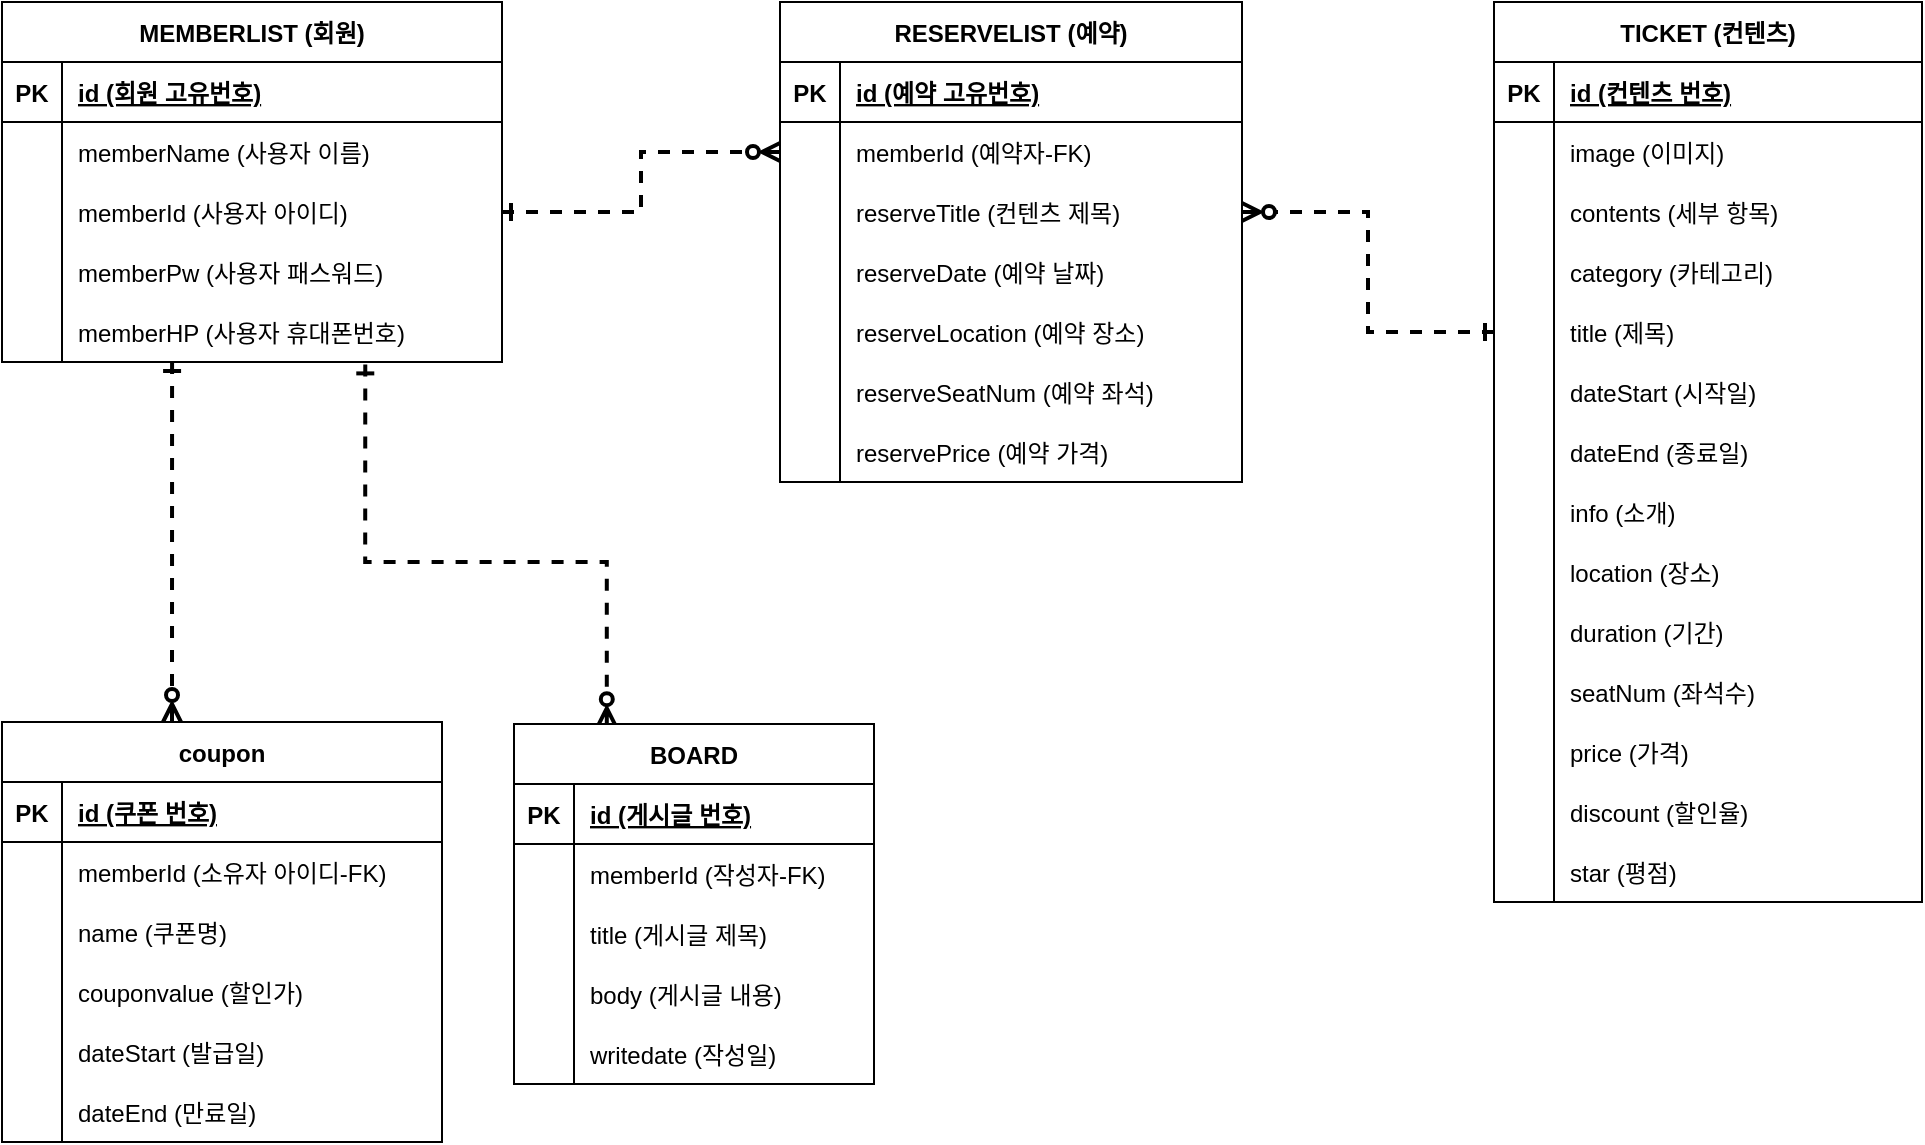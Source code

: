 <mxfile version="21.0.8" type="google"><diagram id="BWPB9E4_b-08dy7J88qT" name="페이지-1"><mxGraphModel grid="1" page="1" gridSize="10" guides="1" tooltips="1" connect="1" arrows="1" fold="1" pageScale="1" pageWidth="850" pageHeight="1100" math="0" shadow="0" extFonts="Permanent Marker^https://fonts.googleapis.com/css?family=Permanent+Marker"><root><mxCell id="0"/><mxCell id="1" parent="0"/><mxCell id="BDx8p8LhJ6QMGNJlqNIA-12" style="edgeStyle=orthogonalEdgeStyle;rounded=0;orthogonalLoop=1;jettySize=auto;html=1;endArrow=ERzeroToMany;endFill=0;startArrow=ERone;startFill=0;startSize=6;jumpSize=10;strokeWidth=2;labelBackgroundColor=none;fontColor=default;dashed=1;exitX=0.763;exitY=1.04;exitDx=0;exitDy=0;exitPerimeter=0;entryX=0.38;entryY=0.006;entryDx=0;entryDy=0;entryPerimeter=0;" edge="1" parent="1"><mxGeometry relative="1" as="geometry"><mxPoint x="-88.36" y="261.2" as="sourcePoint"/><mxPoint x="32.4" y="442.08" as="targetPoint"/><Array as="points"><mxPoint x="-88" y="360"/><mxPoint x="32" y="360"/></Array></mxGeometry></mxCell><mxCell id="C-vyLk0tnHw3VtMMgP7b-2" value="MEMBERLIST (회원)" style="shape=table;startSize=30;container=1;collapsible=1;childLayout=tableLayout;fixedRows=1;rowLines=0;fontStyle=1;align=center;resizeLast=1;labelBackgroundColor=none;" vertex="1" parent="1"><mxGeometry x="-270" y="80" width="250" height="180" as="geometry"/></mxCell><mxCell id="C-vyLk0tnHw3VtMMgP7b-3" value="" style="shape=partialRectangle;collapsible=0;dropTarget=0;pointerEvents=0;fillColor=none;points=[[0,0.5],[1,0.5]];portConstraint=eastwest;top=0;left=0;right=0;bottom=1;labelBackgroundColor=none;" vertex="1" parent="C-vyLk0tnHw3VtMMgP7b-2"><mxGeometry y="30" width="250" height="30" as="geometry"/></mxCell><mxCell id="C-vyLk0tnHw3VtMMgP7b-4" value="PK" style="shape=partialRectangle;overflow=hidden;connectable=0;fillColor=none;top=0;left=0;bottom=0;right=0;fontStyle=1;labelBackgroundColor=none;" vertex="1" parent="C-vyLk0tnHw3VtMMgP7b-3"><mxGeometry width="30" height="30" as="geometry"><mxRectangle width="30" height="30" as="alternateBounds"/></mxGeometry></mxCell><mxCell id="C-vyLk0tnHw3VtMMgP7b-5" value="id (회원 고유번호)" style="shape=partialRectangle;overflow=hidden;connectable=0;fillColor=none;top=0;left=0;bottom=0;right=0;align=left;spacingLeft=6;fontStyle=5;labelBackgroundColor=none;" vertex="1" parent="C-vyLk0tnHw3VtMMgP7b-3"><mxGeometry x="30" width="220" height="30" as="geometry"><mxRectangle width="220" height="30" as="alternateBounds"/></mxGeometry></mxCell><mxCell id="C-vyLk0tnHw3VtMMgP7b-9" value="" style="shape=partialRectangle;collapsible=0;dropTarget=0;pointerEvents=0;fillColor=none;points=[[0,0.5],[1,0.5]];portConstraint=eastwest;top=0;left=0;right=0;bottom=0;labelBackgroundColor=none;" vertex="1" parent="C-vyLk0tnHw3VtMMgP7b-2"><mxGeometry y="60" width="250" height="30" as="geometry"/></mxCell><mxCell id="C-vyLk0tnHw3VtMMgP7b-10" value="" style="shape=partialRectangle;overflow=hidden;connectable=0;fillColor=none;top=0;left=0;bottom=0;right=0;labelBackgroundColor=none;" vertex="1" parent="C-vyLk0tnHw3VtMMgP7b-9"><mxGeometry width="30" height="30" as="geometry"><mxRectangle width="30" height="30" as="alternateBounds"/></mxGeometry></mxCell><mxCell id="C-vyLk0tnHw3VtMMgP7b-11" value="memberName (사용자 이름)" style="shape=partialRectangle;overflow=hidden;connectable=0;fillColor=none;top=0;left=0;bottom=0;right=0;align=left;spacingLeft=6;labelBackgroundColor=none;" vertex="1" parent="C-vyLk0tnHw3VtMMgP7b-9"><mxGeometry x="30" width="220" height="30" as="geometry"><mxRectangle width="220" height="30" as="alternateBounds"/></mxGeometry></mxCell><mxCell id="BDx8p8LhJ6QMGNJlqNIA-34" value="" style="shape=partialRectangle;collapsible=0;dropTarget=0;pointerEvents=0;fillColor=none;points=[[0,0.5],[1,0.5]];portConstraint=eastwest;top=0;left=0;right=0;bottom=0;labelBackgroundColor=none;" vertex="1" parent="C-vyLk0tnHw3VtMMgP7b-2"><mxGeometry y="90" width="250" height="30" as="geometry"/></mxCell><mxCell id="BDx8p8LhJ6QMGNJlqNIA-35" value="" style="shape=partialRectangle;overflow=hidden;connectable=0;fillColor=none;top=0;left=0;bottom=0;right=0;labelBackgroundColor=none;" vertex="1" parent="BDx8p8LhJ6QMGNJlqNIA-34"><mxGeometry width="30" height="30" as="geometry"><mxRectangle width="30" height="30" as="alternateBounds"/></mxGeometry></mxCell><mxCell id="BDx8p8LhJ6QMGNJlqNIA-36" value="memberId (사용자 아이디)" style="shape=partialRectangle;overflow=hidden;connectable=0;fillColor=none;top=0;left=0;bottom=0;right=0;align=left;spacingLeft=6;labelBackgroundColor=none;" vertex="1" parent="BDx8p8LhJ6QMGNJlqNIA-34"><mxGeometry x="30" width="220" height="30" as="geometry"><mxRectangle width="220" height="30" as="alternateBounds"/></mxGeometry></mxCell><mxCell id="BDx8p8LhJ6QMGNJlqNIA-37" value="" style="shape=partialRectangle;collapsible=0;dropTarget=0;pointerEvents=0;fillColor=none;points=[[0,0.5],[1,0.5]];portConstraint=eastwest;top=0;left=0;right=0;bottom=0;labelBackgroundColor=none;" vertex="1" parent="C-vyLk0tnHw3VtMMgP7b-2"><mxGeometry y="120" width="250" height="30" as="geometry"/></mxCell><mxCell id="BDx8p8LhJ6QMGNJlqNIA-38" value="" style="shape=partialRectangle;overflow=hidden;connectable=0;fillColor=none;top=0;left=0;bottom=0;right=0;labelBackgroundColor=none;" vertex="1" parent="BDx8p8LhJ6QMGNJlqNIA-37"><mxGeometry width="30" height="30" as="geometry"><mxRectangle width="30" height="30" as="alternateBounds"/></mxGeometry></mxCell><mxCell id="BDx8p8LhJ6QMGNJlqNIA-39" value="memberPw (사용자 패스워드)" style="shape=partialRectangle;overflow=hidden;connectable=0;fillColor=none;top=0;left=0;bottom=0;right=0;align=left;spacingLeft=6;labelBackgroundColor=none;" vertex="1" parent="BDx8p8LhJ6QMGNJlqNIA-37"><mxGeometry x="30" width="220" height="30" as="geometry"><mxRectangle width="220" height="30" as="alternateBounds"/></mxGeometry></mxCell><mxCell id="BDx8p8LhJ6QMGNJlqNIA-40" value="" style="shape=partialRectangle;collapsible=0;dropTarget=0;pointerEvents=0;fillColor=none;points=[[0,0.5],[1,0.5]];portConstraint=eastwest;top=0;left=0;right=0;bottom=0;labelBackgroundColor=none;" vertex="1" parent="C-vyLk0tnHw3VtMMgP7b-2"><mxGeometry y="150" width="250" height="30" as="geometry"/></mxCell><mxCell id="BDx8p8LhJ6QMGNJlqNIA-41" value="" style="shape=partialRectangle;overflow=hidden;connectable=0;fillColor=none;top=0;left=0;bottom=0;right=0;labelBackgroundColor=none;" vertex="1" parent="BDx8p8LhJ6QMGNJlqNIA-40"><mxGeometry width="30" height="30" as="geometry"><mxRectangle width="30" height="30" as="alternateBounds"/></mxGeometry></mxCell><mxCell id="BDx8p8LhJ6QMGNJlqNIA-42" value="memberHP (사용자 휴대폰번호)" style="shape=partialRectangle;overflow=hidden;connectable=0;fillColor=none;top=0;left=0;bottom=0;right=0;align=left;spacingLeft=6;labelBackgroundColor=none;" vertex="1" parent="BDx8p8LhJ6QMGNJlqNIA-40"><mxGeometry x="30" width="220" height="30" as="geometry"><mxRectangle width="220" height="30" as="alternateBounds"/></mxGeometry></mxCell><mxCell id="C-vyLk0tnHw3VtMMgP7b-13" value="BOARD" style="shape=table;startSize=30;container=1;collapsible=1;childLayout=tableLayout;fixedRows=1;rowLines=0;fontStyle=1;align=center;resizeLast=1;labelBackgroundColor=none;" vertex="1" parent="1"><mxGeometry x="-14" y="441" width="180" height="180" as="geometry"><mxRectangle x="-14" y="521" width="80" height="30" as="alternateBounds"/></mxGeometry></mxCell><mxCell id="C-vyLk0tnHw3VtMMgP7b-14" value="" style="shape=partialRectangle;collapsible=0;dropTarget=0;pointerEvents=0;fillColor=none;points=[[0,0.5],[1,0.5]];portConstraint=eastwest;top=0;left=0;right=0;bottom=1;labelBackgroundColor=none;" vertex="1" parent="C-vyLk0tnHw3VtMMgP7b-13"><mxGeometry y="30" width="180" height="30" as="geometry"/></mxCell><mxCell id="C-vyLk0tnHw3VtMMgP7b-15" value="PK" style="shape=partialRectangle;overflow=hidden;connectable=0;fillColor=none;top=0;left=0;bottom=0;right=0;fontStyle=1;labelBackgroundColor=none;" vertex="1" parent="C-vyLk0tnHw3VtMMgP7b-14"><mxGeometry width="30.0" height="30" as="geometry"><mxRectangle width="30.0" height="30" as="alternateBounds"/></mxGeometry></mxCell><mxCell id="C-vyLk0tnHw3VtMMgP7b-16" value="id (게시글 번호)" style="shape=partialRectangle;overflow=hidden;connectable=0;fillColor=none;top=0;left=0;bottom=0;right=0;align=left;spacingLeft=6;fontStyle=5;labelBackgroundColor=none;" vertex="1" parent="C-vyLk0tnHw3VtMMgP7b-14"><mxGeometry x="30.0" width="150.0" height="30" as="geometry"><mxRectangle width="150.0" height="30" as="alternateBounds"/></mxGeometry></mxCell><mxCell id="C-vyLk0tnHw3VtMMgP7b-17" value="" style="shape=partialRectangle;collapsible=0;dropTarget=0;pointerEvents=0;fillColor=none;points=[[0,0.5],[1,0.5]];portConstraint=eastwest;top=0;left=0;right=0;bottom=0;labelBackgroundColor=none;" vertex="1" parent="C-vyLk0tnHw3VtMMgP7b-13"><mxGeometry y="60" width="180" height="30" as="geometry"/></mxCell><mxCell id="C-vyLk0tnHw3VtMMgP7b-18" value="" style="shape=partialRectangle;overflow=hidden;connectable=0;fillColor=none;top=0;left=0;bottom=0;right=0;labelBackgroundColor=none;" vertex="1" parent="C-vyLk0tnHw3VtMMgP7b-17"><mxGeometry width="30.0" height="30" as="geometry"><mxRectangle width="30.0" height="30" as="alternateBounds"/></mxGeometry></mxCell><mxCell id="C-vyLk0tnHw3VtMMgP7b-19" value="memberId (작성자-FK)" style="shape=partialRectangle;overflow=hidden;connectable=0;fillColor=none;top=0;left=0;bottom=0;right=0;align=left;spacingLeft=6;labelBackgroundColor=none;" vertex="1" parent="C-vyLk0tnHw3VtMMgP7b-17"><mxGeometry x="30.0" width="150.0" height="30" as="geometry"><mxRectangle width="150.0" height="30" as="alternateBounds"/></mxGeometry></mxCell><mxCell id="C-vyLk0tnHw3VtMMgP7b-20" value="" style="shape=partialRectangle;collapsible=0;dropTarget=0;pointerEvents=0;fillColor=none;points=[[0,0.5],[1,0.5]];portConstraint=eastwest;top=0;left=0;right=0;bottom=0;labelBackgroundColor=none;" vertex="1" parent="C-vyLk0tnHw3VtMMgP7b-13"><mxGeometry y="90" width="180" height="30" as="geometry"/></mxCell><mxCell id="C-vyLk0tnHw3VtMMgP7b-21" value="" style="shape=partialRectangle;overflow=hidden;connectable=0;fillColor=none;top=0;left=0;bottom=0;right=0;labelBackgroundColor=none;" vertex="1" parent="C-vyLk0tnHw3VtMMgP7b-20"><mxGeometry width="30.0" height="30" as="geometry"><mxRectangle width="30.0" height="30" as="alternateBounds"/></mxGeometry></mxCell><mxCell id="C-vyLk0tnHw3VtMMgP7b-22" value="title (게시글 제목)" style="shape=partialRectangle;overflow=hidden;connectable=0;fillColor=none;top=0;left=0;bottom=0;right=0;align=left;spacingLeft=6;labelBackgroundColor=none;" vertex="1" parent="C-vyLk0tnHw3VtMMgP7b-20"><mxGeometry x="30.0" width="150.0" height="30" as="geometry"><mxRectangle width="150.0" height="30" as="alternateBounds"/></mxGeometry></mxCell><mxCell id="BDx8p8LhJ6QMGNJlqNIA-148" value="" style="shape=partialRectangle;collapsible=0;dropTarget=0;pointerEvents=0;fillColor=none;points=[[0,0.5],[1,0.5]];portConstraint=eastwest;top=0;left=0;right=0;bottom=0;labelBackgroundColor=none;" vertex="1" parent="C-vyLk0tnHw3VtMMgP7b-13"><mxGeometry y="120" width="180" height="30" as="geometry"/></mxCell><mxCell id="BDx8p8LhJ6QMGNJlqNIA-149" value="" style="shape=partialRectangle;overflow=hidden;connectable=0;fillColor=none;top=0;left=0;bottom=0;right=0;labelBackgroundColor=none;" vertex="1" parent="BDx8p8LhJ6QMGNJlqNIA-148"><mxGeometry width="30.0" height="30" as="geometry"><mxRectangle width="30.0" height="30" as="alternateBounds"/></mxGeometry></mxCell><mxCell id="BDx8p8LhJ6QMGNJlqNIA-150" value="body (게시글 내용)" style="shape=partialRectangle;overflow=hidden;connectable=0;fillColor=none;top=0;left=0;bottom=0;right=0;align=left;spacingLeft=6;labelBackgroundColor=none;" vertex="1" parent="BDx8p8LhJ6QMGNJlqNIA-148"><mxGeometry x="30.0" width="150.0" height="30" as="geometry"><mxRectangle width="150.0" height="30" as="alternateBounds"/></mxGeometry></mxCell><mxCell id="BDx8p8LhJ6QMGNJlqNIA-151" value="" style="shape=partialRectangle;collapsible=0;dropTarget=0;pointerEvents=0;fillColor=none;points=[[0,0.5],[1,0.5]];portConstraint=eastwest;top=0;left=0;right=0;bottom=0;labelBackgroundColor=none;" vertex="1" parent="C-vyLk0tnHw3VtMMgP7b-13"><mxGeometry y="150" width="180" height="30" as="geometry"/></mxCell><mxCell id="BDx8p8LhJ6QMGNJlqNIA-152" value="" style="shape=partialRectangle;overflow=hidden;connectable=0;fillColor=none;top=0;left=0;bottom=0;right=0;labelBackgroundColor=none;" vertex="1" parent="BDx8p8LhJ6QMGNJlqNIA-151"><mxGeometry width="30.0" height="30" as="geometry"><mxRectangle width="30.0" height="30" as="alternateBounds"/></mxGeometry></mxCell><mxCell id="BDx8p8LhJ6QMGNJlqNIA-153" value="writedate (작성일)" style="shape=partialRectangle;overflow=hidden;connectable=0;fillColor=none;top=0;left=0;bottom=0;right=0;align=left;spacingLeft=6;labelBackgroundColor=none;" vertex="1" parent="BDx8p8LhJ6QMGNJlqNIA-151"><mxGeometry x="30.0" width="150.0" height="30" as="geometry"><mxRectangle width="150.0" height="30" as="alternateBounds"/></mxGeometry></mxCell><mxCell id="C-vyLk0tnHw3VtMMgP7b-23" value="TICKET (컨텐츠)" style="shape=table;startSize=30;container=1;collapsible=1;childLayout=tableLayout;fixedRows=1;rowLines=0;fontStyle=1;align=center;resizeLast=1;labelBackgroundColor=none;" vertex="1" parent="1"><mxGeometry x="476" y="80" width="214" height="450" as="geometry"/></mxCell><mxCell id="C-vyLk0tnHw3VtMMgP7b-24" value="" style="shape=partialRectangle;collapsible=0;dropTarget=0;pointerEvents=0;fillColor=none;points=[[0,0.5],[1,0.5]];portConstraint=eastwest;top=0;left=0;right=0;bottom=1;labelBackgroundColor=none;" vertex="1" parent="C-vyLk0tnHw3VtMMgP7b-23"><mxGeometry y="30" width="214" height="30" as="geometry"/></mxCell><mxCell id="C-vyLk0tnHw3VtMMgP7b-25" value="PK" style="shape=partialRectangle;overflow=hidden;connectable=0;fillColor=none;top=0;left=0;bottom=0;right=0;fontStyle=1;labelBackgroundColor=none;" vertex="1" parent="C-vyLk0tnHw3VtMMgP7b-24"><mxGeometry width="30.0" height="30" as="geometry"><mxRectangle width="30.0" height="30" as="alternateBounds"/></mxGeometry></mxCell><mxCell id="C-vyLk0tnHw3VtMMgP7b-26" value="id (컨텐츠 번호)" style="shape=partialRectangle;overflow=hidden;connectable=0;fillColor=none;top=0;left=0;bottom=0;right=0;align=left;spacingLeft=6;fontStyle=5;labelBackgroundColor=none;" vertex="1" parent="C-vyLk0tnHw3VtMMgP7b-24"><mxGeometry x="30.0" width="184.0" height="30" as="geometry"><mxRectangle width="184.0" height="30" as="alternateBounds"/></mxGeometry></mxCell><mxCell id="C-vyLk0tnHw3VtMMgP7b-27" value="" style="shape=partialRectangle;collapsible=0;dropTarget=0;pointerEvents=0;fillColor=none;points=[[0,0.5],[1,0.5]];portConstraint=eastwest;top=0;left=0;right=0;bottom=0;labelBackgroundColor=none;" vertex="1" parent="C-vyLk0tnHw3VtMMgP7b-23"><mxGeometry y="60" width="214" height="30" as="geometry"/></mxCell><mxCell id="C-vyLk0tnHw3VtMMgP7b-28" value="" style="shape=partialRectangle;overflow=hidden;connectable=0;fillColor=none;top=0;left=0;bottom=0;right=0;labelBackgroundColor=none;" vertex="1" parent="C-vyLk0tnHw3VtMMgP7b-27"><mxGeometry width="30.0" height="30" as="geometry"><mxRectangle width="30.0" height="30" as="alternateBounds"/></mxGeometry></mxCell><mxCell id="C-vyLk0tnHw3VtMMgP7b-29" value="image (이미지)" style="shape=partialRectangle;overflow=hidden;connectable=0;fillColor=none;top=0;left=0;bottom=0;right=0;align=left;spacingLeft=6;labelBackgroundColor=none;" vertex="1" parent="C-vyLk0tnHw3VtMMgP7b-27"><mxGeometry x="30.0" width="184.0" height="30" as="geometry"><mxRectangle width="184.0" height="30" as="alternateBounds"/></mxGeometry></mxCell><mxCell id="BDx8p8LhJ6QMGNJlqNIA-43" value="" style="shape=partialRectangle;collapsible=0;dropTarget=0;pointerEvents=0;fillColor=none;points=[[0,0.5],[1,0.5]];portConstraint=eastwest;top=0;left=0;right=0;bottom=0;labelBackgroundColor=none;" vertex="1" parent="C-vyLk0tnHw3VtMMgP7b-23"><mxGeometry y="90" width="214" height="30" as="geometry"/></mxCell><mxCell id="BDx8p8LhJ6QMGNJlqNIA-44" value="" style="shape=partialRectangle;overflow=hidden;connectable=0;fillColor=none;top=0;left=0;bottom=0;right=0;labelBackgroundColor=none;" vertex="1" parent="BDx8p8LhJ6QMGNJlqNIA-43"><mxGeometry width="30.0" height="30" as="geometry"><mxRectangle width="30.0" height="30" as="alternateBounds"/></mxGeometry></mxCell><mxCell id="BDx8p8LhJ6QMGNJlqNIA-45" value="contents (세부 항목)" style="shape=partialRectangle;overflow=hidden;connectable=0;fillColor=none;top=0;left=0;bottom=0;right=0;align=left;spacingLeft=6;labelBackgroundColor=none;" vertex="1" parent="BDx8p8LhJ6QMGNJlqNIA-43"><mxGeometry x="30.0" width="184.0" height="30" as="geometry"><mxRectangle width="184.0" height="30" as="alternateBounds"/></mxGeometry></mxCell><mxCell id="BDx8p8LhJ6QMGNJlqNIA-56" value="" style="shape=partialRectangle;collapsible=0;dropTarget=0;pointerEvents=0;fillColor=none;points=[[0,0.5],[1,0.5]];portConstraint=eastwest;top=0;left=0;right=0;bottom=0;labelBackgroundColor=none;" vertex="1" parent="C-vyLk0tnHw3VtMMgP7b-23"><mxGeometry y="120" width="214" height="30" as="geometry"/></mxCell><mxCell id="BDx8p8LhJ6QMGNJlqNIA-57" value="" style="shape=partialRectangle;overflow=hidden;connectable=0;fillColor=none;top=0;left=0;bottom=0;right=0;labelBackgroundColor=none;" vertex="1" parent="BDx8p8LhJ6QMGNJlqNIA-56"><mxGeometry width="30.0" height="30" as="geometry"><mxRectangle width="30.0" height="30" as="alternateBounds"/></mxGeometry></mxCell><mxCell id="BDx8p8LhJ6QMGNJlqNIA-58" value="category (카테고리)" style="shape=partialRectangle;overflow=hidden;connectable=0;fillColor=none;top=0;left=0;bottom=0;right=0;align=left;spacingLeft=6;labelBackgroundColor=none;" vertex="1" parent="BDx8p8LhJ6QMGNJlqNIA-56"><mxGeometry x="30.0" width="184.0" height="30" as="geometry"><mxRectangle width="184.0" height="30" as="alternateBounds"/></mxGeometry></mxCell><mxCell id="BDx8p8LhJ6QMGNJlqNIA-59" value="" style="shape=partialRectangle;collapsible=0;dropTarget=0;pointerEvents=0;fillColor=none;points=[[0,0.5],[1,0.5]];portConstraint=eastwest;top=0;left=0;right=0;bottom=0;labelBackgroundColor=none;" vertex="1" parent="C-vyLk0tnHw3VtMMgP7b-23"><mxGeometry y="150" width="214" height="30" as="geometry"/></mxCell><mxCell id="BDx8p8LhJ6QMGNJlqNIA-60" value="" style="shape=partialRectangle;overflow=hidden;connectable=0;fillColor=none;top=0;left=0;bottom=0;right=0;labelBackgroundColor=none;" vertex="1" parent="BDx8p8LhJ6QMGNJlqNIA-59"><mxGeometry width="30.0" height="30" as="geometry"><mxRectangle width="30.0" height="30" as="alternateBounds"/></mxGeometry></mxCell><mxCell id="BDx8p8LhJ6QMGNJlqNIA-61" value="title (제목)" style="shape=partialRectangle;overflow=hidden;connectable=0;fillColor=none;top=0;left=0;bottom=0;right=0;align=left;spacingLeft=6;labelBackgroundColor=none;" vertex="1" parent="BDx8p8LhJ6QMGNJlqNIA-59"><mxGeometry x="30.0" width="184.0" height="30" as="geometry"><mxRectangle width="184.0" height="30" as="alternateBounds"/></mxGeometry></mxCell><mxCell id="BDx8p8LhJ6QMGNJlqNIA-62" value="" style="shape=partialRectangle;collapsible=0;dropTarget=0;pointerEvents=0;fillColor=none;points=[[0,0.5],[1,0.5]];portConstraint=eastwest;top=0;left=0;right=0;bottom=0;labelBackgroundColor=none;" vertex="1" parent="C-vyLk0tnHw3VtMMgP7b-23"><mxGeometry y="180" width="214" height="30" as="geometry"/></mxCell><mxCell id="BDx8p8LhJ6QMGNJlqNIA-63" value="" style="shape=partialRectangle;overflow=hidden;connectable=0;fillColor=none;top=0;left=0;bottom=0;right=0;labelBackgroundColor=none;" vertex="1" parent="BDx8p8LhJ6QMGNJlqNIA-62"><mxGeometry width="30.0" height="30" as="geometry"><mxRectangle width="30.0" height="30" as="alternateBounds"/></mxGeometry></mxCell><mxCell id="BDx8p8LhJ6QMGNJlqNIA-64" value="dateStart (시작일)" style="shape=partialRectangle;overflow=hidden;connectable=0;fillColor=none;top=0;left=0;bottom=0;right=0;align=left;spacingLeft=6;labelBackgroundColor=none;" vertex="1" parent="BDx8p8LhJ6QMGNJlqNIA-62"><mxGeometry x="30.0" width="184.0" height="30" as="geometry"><mxRectangle width="184.0" height="30" as="alternateBounds"/></mxGeometry></mxCell><mxCell id="BDx8p8LhJ6QMGNJlqNIA-65" value="" style="shape=partialRectangle;collapsible=0;dropTarget=0;pointerEvents=0;fillColor=none;points=[[0,0.5],[1,0.5]];portConstraint=eastwest;top=0;left=0;right=0;bottom=0;labelBackgroundColor=none;" vertex="1" parent="C-vyLk0tnHw3VtMMgP7b-23"><mxGeometry y="210" width="214" height="30" as="geometry"/></mxCell><mxCell id="BDx8p8LhJ6QMGNJlqNIA-66" value="" style="shape=partialRectangle;overflow=hidden;connectable=0;fillColor=none;top=0;left=0;bottom=0;right=0;labelBackgroundColor=none;" vertex="1" parent="BDx8p8LhJ6QMGNJlqNIA-65"><mxGeometry width="30.0" height="30" as="geometry"><mxRectangle width="30.0" height="30" as="alternateBounds"/></mxGeometry></mxCell><mxCell id="BDx8p8LhJ6QMGNJlqNIA-67" value="dateEnd (종료일)" style="shape=partialRectangle;overflow=hidden;connectable=0;fillColor=none;top=0;left=0;bottom=0;right=0;align=left;spacingLeft=6;labelBackgroundColor=none;" vertex="1" parent="BDx8p8LhJ6QMGNJlqNIA-65"><mxGeometry x="30.0" width="184.0" height="30" as="geometry"><mxRectangle width="184.0" height="30" as="alternateBounds"/></mxGeometry></mxCell><mxCell id="BDx8p8LhJ6QMGNJlqNIA-90" value="" style="shape=partialRectangle;collapsible=0;dropTarget=0;pointerEvents=0;fillColor=none;points=[[0,0.5],[1,0.5]];portConstraint=eastwest;top=0;left=0;right=0;bottom=0;labelBackgroundColor=none;" vertex="1" parent="C-vyLk0tnHw3VtMMgP7b-23"><mxGeometry y="240" width="214" height="30" as="geometry"/></mxCell><mxCell id="BDx8p8LhJ6QMGNJlqNIA-91" value="" style="shape=partialRectangle;overflow=hidden;connectable=0;fillColor=none;top=0;left=0;bottom=0;right=0;labelBackgroundColor=none;" vertex="1" parent="BDx8p8LhJ6QMGNJlqNIA-90"><mxGeometry width="30.0" height="30" as="geometry"><mxRectangle width="30.0" height="30" as="alternateBounds"/></mxGeometry></mxCell><mxCell id="BDx8p8LhJ6QMGNJlqNIA-92" value="info (소개)" style="shape=partialRectangle;overflow=hidden;connectable=0;fillColor=none;top=0;left=0;bottom=0;right=0;align=left;spacingLeft=6;labelBackgroundColor=none;" vertex="1" parent="BDx8p8LhJ6QMGNJlqNIA-90"><mxGeometry x="30.0" width="184.0" height="30" as="geometry"><mxRectangle width="184.0" height="30" as="alternateBounds"/></mxGeometry></mxCell><mxCell id="BDx8p8LhJ6QMGNJlqNIA-93" value="" style="shape=partialRectangle;collapsible=0;dropTarget=0;pointerEvents=0;fillColor=none;points=[[0,0.5],[1,0.5]];portConstraint=eastwest;top=0;left=0;right=0;bottom=0;labelBackgroundColor=none;" vertex="1" parent="C-vyLk0tnHw3VtMMgP7b-23"><mxGeometry y="270" width="214" height="30" as="geometry"/></mxCell><mxCell id="BDx8p8LhJ6QMGNJlqNIA-94" value="" style="shape=partialRectangle;overflow=hidden;connectable=0;fillColor=none;top=0;left=0;bottom=0;right=0;labelBackgroundColor=none;" vertex="1" parent="BDx8p8LhJ6QMGNJlqNIA-93"><mxGeometry width="30.0" height="30" as="geometry"><mxRectangle width="30.0" height="30" as="alternateBounds"/></mxGeometry></mxCell><mxCell id="BDx8p8LhJ6QMGNJlqNIA-95" value="location (장소)" style="shape=partialRectangle;overflow=hidden;connectable=0;fillColor=none;top=0;left=0;bottom=0;right=0;align=left;spacingLeft=6;labelBackgroundColor=none;" vertex="1" parent="BDx8p8LhJ6QMGNJlqNIA-93"><mxGeometry x="30.0" width="184.0" height="30" as="geometry"><mxRectangle width="184.0" height="30" as="alternateBounds"/></mxGeometry></mxCell><mxCell id="BDx8p8LhJ6QMGNJlqNIA-96" value="" style="shape=partialRectangle;collapsible=0;dropTarget=0;pointerEvents=0;fillColor=none;points=[[0,0.5],[1,0.5]];portConstraint=eastwest;top=0;left=0;right=0;bottom=0;labelBackgroundColor=none;" vertex="1" parent="C-vyLk0tnHw3VtMMgP7b-23"><mxGeometry y="300" width="214" height="30" as="geometry"/></mxCell><mxCell id="BDx8p8LhJ6QMGNJlqNIA-97" value="" style="shape=partialRectangle;overflow=hidden;connectable=0;fillColor=none;top=0;left=0;bottom=0;right=0;labelBackgroundColor=none;" vertex="1" parent="BDx8p8LhJ6QMGNJlqNIA-96"><mxGeometry width="30.0" height="30" as="geometry"><mxRectangle width="30.0" height="30" as="alternateBounds"/></mxGeometry></mxCell><mxCell id="BDx8p8LhJ6QMGNJlqNIA-98" value="duration (기간)" style="shape=partialRectangle;overflow=hidden;connectable=0;fillColor=none;top=0;left=0;bottom=0;right=0;align=left;spacingLeft=6;labelBackgroundColor=none;" vertex="1" parent="BDx8p8LhJ6QMGNJlqNIA-96"><mxGeometry x="30.0" width="184.0" height="30" as="geometry"><mxRectangle width="184.0" height="30" as="alternateBounds"/></mxGeometry></mxCell><mxCell id="BDx8p8LhJ6QMGNJlqNIA-99" value="" style="shape=partialRectangle;collapsible=0;dropTarget=0;pointerEvents=0;fillColor=none;points=[[0,0.5],[1,0.5]];portConstraint=eastwest;top=0;left=0;right=0;bottom=0;labelBackgroundColor=none;" vertex="1" parent="C-vyLk0tnHw3VtMMgP7b-23"><mxGeometry y="330" width="214" height="30" as="geometry"/></mxCell><mxCell id="BDx8p8LhJ6QMGNJlqNIA-100" value="" style="shape=partialRectangle;overflow=hidden;connectable=0;fillColor=none;top=0;left=0;bottom=0;right=0;labelBackgroundColor=none;" vertex="1" parent="BDx8p8LhJ6QMGNJlqNIA-99"><mxGeometry width="30.0" height="30" as="geometry"><mxRectangle width="30.0" height="30" as="alternateBounds"/></mxGeometry></mxCell><mxCell id="BDx8p8LhJ6QMGNJlqNIA-101" value="seatNum (좌석수)" style="shape=partialRectangle;overflow=hidden;connectable=0;fillColor=none;top=0;left=0;bottom=0;right=0;align=left;spacingLeft=6;labelBackgroundColor=none;" vertex="1" parent="BDx8p8LhJ6QMGNJlqNIA-99"><mxGeometry x="30.0" width="184.0" height="30" as="geometry"><mxRectangle width="184.0" height="30" as="alternateBounds"/></mxGeometry></mxCell><mxCell id="BDx8p8LhJ6QMGNJlqNIA-102" value="" style="shape=partialRectangle;collapsible=0;dropTarget=0;pointerEvents=0;fillColor=none;points=[[0,0.5],[1,0.5]];portConstraint=eastwest;top=0;left=0;right=0;bottom=0;labelBackgroundColor=none;" vertex="1" parent="C-vyLk0tnHw3VtMMgP7b-23"><mxGeometry y="360" width="214" height="30" as="geometry"/></mxCell><mxCell id="BDx8p8LhJ6QMGNJlqNIA-103" value="" style="shape=partialRectangle;overflow=hidden;connectable=0;fillColor=none;top=0;left=0;bottom=0;right=0;labelBackgroundColor=none;" vertex="1" parent="BDx8p8LhJ6QMGNJlqNIA-102"><mxGeometry width="30.0" height="30" as="geometry"><mxRectangle width="30.0" height="30" as="alternateBounds"/></mxGeometry></mxCell><mxCell id="BDx8p8LhJ6QMGNJlqNIA-104" value="price (가격)" style="shape=partialRectangle;overflow=hidden;connectable=0;fillColor=none;top=0;left=0;bottom=0;right=0;align=left;spacingLeft=6;labelBackgroundColor=none;" vertex="1" parent="BDx8p8LhJ6QMGNJlqNIA-102"><mxGeometry x="30.0" width="184.0" height="30" as="geometry"><mxRectangle width="184.0" height="30" as="alternateBounds"/></mxGeometry></mxCell><mxCell id="BDx8p8LhJ6QMGNJlqNIA-142" value="" style="shape=partialRectangle;collapsible=0;dropTarget=0;pointerEvents=0;fillColor=none;points=[[0,0.5],[1,0.5]];portConstraint=eastwest;top=0;left=0;right=0;bottom=0;labelBackgroundColor=none;" vertex="1" parent="C-vyLk0tnHw3VtMMgP7b-23"><mxGeometry y="390" width="214" height="30" as="geometry"/></mxCell><mxCell id="BDx8p8LhJ6QMGNJlqNIA-143" value="" style="shape=partialRectangle;overflow=hidden;connectable=0;fillColor=none;top=0;left=0;bottom=0;right=0;labelBackgroundColor=none;" vertex="1" parent="BDx8p8LhJ6QMGNJlqNIA-142"><mxGeometry width="30.0" height="30" as="geometry"><mxRectangle width="30.0" height="30" as="alternateBounds"/></mxGeometry></mxCell><mxCell id="BDx8p8LhJ6QMGNJlqNIA-144" value="discount (할인율)" style="shape=partialRectangle;overflow=hidden;connectable=0;fillColor=none;top=0;left=0;bottom=0;right=0;align=left;spacingLeft=6;labelBackgroundColor=none;" vertex="1" parent="BDx8p8LhJ6QMGNJlqNIA-142"><mxGeometry x="30.0" width="184.0" height="30" as="geometry"><mxRectangle width="184.0" height="30" as="alternateBounds"/></mxGeometry></mxCell><mxCell id="BDx8p8LhJ6QMGNJlqNIA-145" value="" style="shape=partialRectangle;collapsible=0;dropTarget=0;pointerEvents=0;fillColor=none;points=[[0,0.5],[1,0.5]];portConstraint=eastwest;top=0;left=0;right=0;bottom=0;labelBackgroundColor=none;" vertex="1" parent="C-vyLk0tnHw3VtMMgP7b-23"><mxGeometry y="420" width="214" height="30" as="geometry"/></mxCell><mxCell id="BDx8p8LhJ6QMGNJlqNIA-146" value="" style="shape=partialRectangle;overflow=hidden;connectable=0;fillColor=none;top=0;left=0;bottom=0;right=0;labelBackgroundColor=none;" vertex="1" parent="BDx8p8LhJ6QMGNJlqNIA-145"><mxGeometry width="30.0" height="30" as="geometry"><mxRectangle width="30.0" height="30" as="alternateBounds"/></mxGeometry></mxCell><mxCell id="BDx8p8LhJ6QMGNJlqNIA-147" value="star (평점)" style="shape=partialRectangle;overflow=hidden;connectable=0;fillColor=none;top=0;left=0;bottom=0;right=0;align=left;spacingLeft=6;labelBackgroundColor=none;" vertex="1" parent="BDx8p8LhJ6QMGNJlqNIA-145"><mxGeometry x="30.0" width="184.0" height="30" as="geometry"><mxRectangle width="184.0" height="30" as="alternateBounds"/></mxGeometry></mxCell><mxCell id="BDx8p8LhJ6QMGNJlqNIA-1" value="RESERVELIST (예약)" style="shape=table;startSize=30;container=1;collapsible=1;childLayout=tableLayout;fixedRows=1;rowLines=0;fontStyle=1;align=center;resizeLast=1;labelBackgroundColor=none;" vertex="1" parent="1"><mxGeometry x="119" y="80" width="231" height="240" as="geometry"/></mxCell><mxCell id="BDx8p8LhJ6QMGNJlqNIA-2" value="" style="shape=partialRectangle;collapsible=0;dropTarget=0;pointerEvents=0;fillColor=none;points=[[0,0.5],[1,0.5]];portConstraint=eastwest;top=0;left=0;right=0;bottom=1;labelBackgroundColor=none;" vertex="1" parent="BDx8p8LhJ6QMGNJlqNIA-1"><mxGeometry y="30" width="231" height="30" as="geometry"/></mxCell><mxCell id="BDx8p8LhJ6QMGNJlqNIA-3" value="PK" style="shape=partialRectangle;overflow=hidden;connectable=0;fillColor=none;top=0;left=0;bottom=0;right=0;fontStyle=1;labelBackgroundColor=none;" vertex="1" parent="BDx8p8LhJ6QMGNJlqNIA-2"><mxGeometry width="30" height="30" as="geometry"><mxRectangle width="30" height="30" as="alternateBounds"/></mxGeometry></mxCell><mxCell id="BDx8p8LhJ6QMGNJlqNIA-4" value="id (예약 고유번호)" style="shape=partialRectangle;overflow=hidden;connectable=0;fillColor=none;top=0;left=0;bottom=0;right=0;align=left;spacingLeft=6;fontStyle=5;labelBackgroundColor=none;" vertex="1" parent="BDx8p8LhJ6QMGNJlqNIA-2"><mxGeometry x="30" width="201" height="30" as="geometry"><mxRectangle width="201" height="30" as="alternateBounds"/></mxGeometry></mxCell><mxCell id="BDx8p8LhJ6QMGNJlqNIA-5" value="" style="shape=partialRectangle;collapsible=0;dropTarget=0;pointerEvents=0;fillColor=none;points=[[0,0.5],[1,0.5]];portConstraint=eastwest;top=0;left=0;right=0;bottom=0;labelBackgroundColor=none;" vertex="1" parent="BDx8p8LhJ6QMGNJlqNIA-1"><mxGeometry y="60" width="231" height="30" as="geometry"/></mxCell><mxCell id="BDx8p8LhJ6QMGNJlqNIA-6" value="" style="shape=partialRectangle;overflow=hidden;connectable=0;fillColor=none;top=0;left=0;bottom=0;right=0;labelBackgroundColor=none;" vertex="1" parent="BDx8p8LhJ6QMGNJlqNIA-5"><mxGeometry width="30" height="30" as="geometry"><mxRectangle width="30" height="30" as="alternateBounds"/></mxGeometry></mxCell><mxCell id="BDx8p8LhJ6QMGNJlqNIA-7" value="memberId (예약자-FK)" style="shape=partialRectangle;overflow=hidden;connectable=0;fillColor=none;top=0;left=0;bottom=0;right=0;align=left;spacingLeft=6;labelBackgroundColor=none;" vertex="1" parent="BDx8p8LhJ6QMGNJlqNIA-5"><mxGeometry x="30" width="201" height="30" as="geometry"><mxRectangle width="201" height="30" as="alternateBounds"/></mxGeometry></mxCell><mxCell id="BDx8p8LhJ6QMGNJlqNIA-8" value="" style="shape=partialRectangle;collapsible=0;dropTarget=0;pointerEvents=0;fillColor=none;points=[[0,0.5],[1,0.5]];portConstraint=eastwest;top=0;left=0;right=0;bottom=0;labelBackgroundColor=none;" vertex="1" parent="BDx8p8LhJ6QMGNJlqNIA-1"><mxGeometry y="90" width="231" height="30" as="geometry"/></mxCell><mxCell id="BDx8p8LhJ6QMGNJlqNIA-9" value="" style="shape=partialRectangle;overflow=hidden;connectable=0;fillColor=none;top=0;left=0;bottom=0;right=0;labelBackgroundColor=none;" vertex="1" parent="BDx8p8LhJ6QMGNJlqNIA-8"><mxGeometry width="30" height="30" as="geometry"><mxRectangle width="30" height="30" as="alternateBounds"/></mxGeometry></mxCell><mxCell id="BDx8p8LhJ6QMGNJlqNIA-10" value="reserveTitle (컨텐츠 제목)" style="shape=partialRectangle;overflow=hidden;connectable=0;fillColor=none;top=0;left=0;bottom=0;right=0;align=left;spacingLeft=6;labelBackgroundColor=none;" vertex="1" parent="BDx8p8LhJ6QMGNJlqNIA-8"><mxGeometry x="30" width="201" height="30" as="geometry"><mxRectangle width="201" height="30" as="alternateBounds"/></mxGeometry></mxCell><mxCell id="BDx8p8LhJ6QMGNJlqNIA-177" value="" style="shape=partialRectangle;collapsible=0;dropTarget=0;pointerEvents=0;fillColor=none;points=[[0,0.5],[1,0.5]];portConstraint=eastwest;top=0;left=0;right=0;bottom=0;labelBackgroundColor=none;" vertex="1" parent="BDx8p8LhJ6QMGNJlqNIA-1"><mxGeometry y="120" width="231" height="30" as="geometry"/></mxCell><mxCell id="BDx8p8LhJ6QMGNJlqNIA-178" value="" style="shape=partialRectangle;overflow=hidden;connectable=0;fillColor=none;top=0;left=0;bottom=0;right=0;labelBackgroundColor=none;" vertex="1" parent="BDx8p8LhJ6QMGNJlqNIA-177"><mxGeometry width="30" height="30" as="geometry"><mxRectangle width="30" height="30" as="alternateBounds"/></mxGeometry></mxCell><mxCell id="BDx8p8LhJ6QMGNJlqNIA-179" value="reserveDate (예약 날짜)" style="shape=partialRectangle;overflow=hidden;connectable=0;fillColor=none;top=0;left=0;bottom=0;right=0;align=left;spacingLeft=6;labelBackgroundColor=none;" vertex="1" parent="BDx8p8LhJ6QMGNJlqNIA-177"><mxGeometry x="30" width="201" height="30" as="geometry"><mxRectangle width="201" height="30" as="alternateBounds"/></mxGeometry></mxCell><mxCell id="BDx8p8LhJ6QMGNJlqNIA-180" value="" style="shape=partialRectangle;collapsible=0;dropTarget=0;pointerEvents=0;fillColor=none;points=[[0,0.5],[1,0.5]];portConstraint=eastwest;top=0;left=0;right=0;bottom=0;labelBackgroundColor=none;" vertex="1" parent="BDx8p8LhJ6QMGNJlqNIA-1"><mxGeometry y="150" width="231" height="30" as="geometry"/></mxCell><mxCell id="BDx8p8LhJ6QMGNJlqNIA-181" value="" style="shape=partialRectangle;overflow=hidden;connectable=0;fillColor=none;top=0;left=0;bottom=0;right=0;labelBackgroundColor=none;" vertex="1" parent="BDx8p8LhJ6QMGNJlqNIA-180"><mxGeometry width="30" height="30" as="geometry"><mxRectangle width="30" height="30" as="alternateBounds"/></mxGeometry></mxCell><mxCell id="BDx8p8LhJ6QMGNJlqNIA-182" value="reserveLocation (예약 장소)" style="shape=partialRectangle;overflow=hidden;connectable=0;fillColor=none;top=0;left=0;bottom=0;right=0;align=left;spacingLeft=6;labelBackgroundColor=none;" vertex="1" parent="BDx8p8LhJ6QMGNJlqNIA-180"><mxGeometry x="30" width="201" height="30" as="geometry"><mxRectangle width="201" height="30" as="alternateBounds"/></mxGeometry></mxCell><mxCell id="BDx8p8LhJ6QMGNJlqNIA-183" value="" style="shape=partialRectangle;collapsible=0;dropTarget=0;pointerEvents=0;fillColor=none;points=[[0,0.5],[1,0.5]];portConstraint=eastwest;top=0;left=0;right=0;bottom=0;labelBackgroundColor=none;" vertex="1" parent="BDx8p8LhJ6QMGNJlqNIA-1"><mxGeometry y="180" width="231" height="30" as="geometry"/></mxCell><mxCell id="BDx8p8LhJ6QMGNJlqNIA-184" value="" style="shape=partialRectangle;overflow=hidden;connectable=0;fillColor=none;top=0;left=0;bottom=0;right=0;labelBackgroundColor=none;" vertex="1" parent="BDx8p8LhJ6QMGNJlqNIA-183"><mxGeometry width="30" height="30" as="geometry"><mxRectangle width="30" height="30" as="alternateBounds"/></mxGeometry></mxCell><mxCell id="BDx8p8LhJ6QMGNJlqNIA-185" value="reserveSeatNum (예약 좌석)" style="shape=partialRectangle;overflow=hidden;connectable=0;fillColor=none;top=0;left=0;bottom=0;right=0;align=left;spacingLeft=6;labelBackgroundColor=none;" vertex="1" parent="BDx8p8LhJ6QMGNJlqNIA-183"><mxGeometry x="30" width="201" height="30" as="geometry"><mxRectangle width="201" height="30" as="alternateBounds"/></mxGeometry></mxCell><mxCell id="BDx8p8LhJ6QMGNJlqNIA-186" value="" style="shape=partialRectangle;collapsible=0;dropTarget=0;pointerEvents=0;fillColor=none;points=[[0,0.5],[1,0.5]];portConstraint=eastwest;top=0;left=0;right=0;bottom=0;labelBackgroundColor=none;" vertex="1" parent="BDx8p8LhJ6QMGNJlqNIA-1"><mxGeometry y="210" width="231" height="30" as="geometry"/></mxCell><mxCell id="BDx8p8LhJ6QMGNJlqNIA-187" value="" style="shape=partialRectangle;overflow=hidden;connectable=0;fillColor=none;top=0;left=0;bottom=0;right=0;labelBackgroundColor=none;" vertex="1" parent="BDx8p8LhJ6QMGNJlqNIA-186"><mxGeometry width="30" height="30" as="geometry"><mxRectangle width="30" height="30" as="alternateBounds"/></mxGeometry></mxCell><mxCell id="BDx8p8LhJ6QMGNJlqNIA-188" value="reservePrice (예약 가격)" style="shape=partialRectangle;overflow=hidden;connectable=0;fillColor=none;top=0;left=0;bottom=0;right=0;align=left;spacingLeft=6;labelBackgroundColor=none;" vertex="1" parent="BDx8p8LhJ6QMGNJlqNIA-186"><mxGeometry x="30" width="201" height="30" as="geometry"><mxRectangle width="201" height="30" as="alternateBounds"/></mxGeometry></mxCell><mxCell id="skVyzw_umAiEzR5ErMBd-1" value="coupon" style="shape=table;startSize=30;container=1;collapsible=1;childLayout=tableLayout;fixedRows=1;rowLines=0;fontStyle=1;align=center;resizeLast=1;labelBackgroundColor=none;" vertex="1" parent="1"><mxGeometry x="-270" y="440" width="220" height="210" as="geometry"/></mxCell><mxCell id="skVyzw_umAiEzR5ErMBd-2" value="" style="shape=partialRectangle;collapsible=0;dropTarget=0;pointerEvents=0;fillColor=none;points=[[0,0.5],[1,0.5]];portConstraint=eastwest;top=0;left=0;right=0;bottom=1;labelBackgroundColor=none;" vertex="1" parent="skVyzw_umAiEzR5ErMBd-1"><mxGeometry y="30" width="220" height="30" as="geometry"/></mxCell><mxCell id="skVyzw_umAiEzR5ErMBd-3" value="PK" style="shape=partialRectangle;overflow=hidden;connectable=0;fillColor=none;top=0;left=0;bottom=0;right=0;fontStyle=1;labelBackgroundColor=none;" vertex="1" parent="skVyzw_umAiEzR5ErMBd-2"><mxGeometry width="30" height="30" as="geometry"><mxRectangle width="30" height="30" as="alternateBounds"/></mxGeometry></mxCell><mxCell id="skVyzw_umAiEzR5ErMBd-4" value="id (쿠폰 번호)" style="shape=partialRectangle;overflow=hidden;connectable=0;fillColor=none;top=0;left=0;bottom=0;right=0;align=left;spacingLeft=6;fontStyle=5;labelBackgroundColor=none;" vertex="1" parent="skVyzw_umAiEzR5ErMBd-2"><mxGeometry x="30" width="190" height="30" as="geometry"><mxRectangle width="190" height="30" as="alternateBounds"/></mxGeometry></mxCell><mxCell id="skVyzw_umAiEzR5ErMBd-5" value="" style="shape=partialRectangle;collapsible=0;dropTarget=0;pointerEvents=0;fillColor=none;points=[[0,0.5],[1,0.5]];portConstraint=eastwest;top=0;left=0;right=0;bottom=0;labelBackgroundColor=none;" vertex="1" parent="skVyzw_umAiEzR5ErMBd-1"><mxGeometry y="60" width="220" height="30" as="geometry"/></mxCell><mxCell id="skVyzw_umAiEzR5ErMBd-6" value="" style="shape=partialRectangle;overflow=hidden;connectable=0;fillColor=none;top=0;left=0;bottom=0;right=0;labelBackgroundColor=none;" vertex="1" parent="skVyzw_umAiEzR5ErMBd-5"><mxGeometry width="30" height="30" as="geometry"><mxRectangle width="30" height="30" as="alternateBounds"/></mxGeometry></mxCell><mxCell id="skVyzw_umAiEzR5ErMBd-7" value="memberId (소유자 아이디-FK)" style="shape=partialRectangle;overflow=hidden;connectable=0;fillColor=none;top=0;left=0;bottom=0;right=0;align=left;spacingLeft=6;labelBackgroundColor=none;" vertex="1" parent="skVyzw_umAiEzR5ErMBd-5"><mxGeometry x="30" width="190" height="30" as="geometry"><mxRectangle width="190" height="30" as="alternateBounds"/></mxGeometry></mxCell><mxCell id="skVyzw_umAiEzR5ErMBd-8" value="" style="shape=partialRectangle;collapsible=0;dropTarget=0;pointerEvents=0;fillColor=none;points=[[0,0.5],[1,0.5]];portConstraint=eastwest;top=0;left=0;right=0;bottom=0;labelBackgroundColor=none;" vertex="1" parent="skVyzw_umAiEzR5ErMBd-1"><mxGeometry y="90" width="220" height="30" as="geometry"/></mxCell><mxCell id="skVyzw_umAiEzR5ErMBd-9" value="" style="shape=partialRectangle;overflow=hidden;connectable=0;fillColor=none;top=0;left=0;bottom=0;right=0;labelBackgroundColor=none;" vertex="1" parent="skVyzw_umAiEzR5ErMBd-8"><mxGeometry width="30" height="30" as="geometry"><mxRectangle width="30" height="30" as="alternateBounds"/></mxGeometry></mxCell><mxCell id="skVyzw_umAiEzR5ErMBd-10" value="name (쿠폰명)" style="shape=partialRectangle;overflow=hidden;connectable=0;fillColor=none;top=0;left=0;bottom=0;right=0;align=left;spacingLeft=6;labelBackgroundColor=none;" vertex="1" parent="skVyzw_umAiEzR5ErMBd-8"><mxGeometry x="30" width="190" height="30" as="geometry"><mxRectangle width="190" height="30" as="alternateBounds"/></mxGeometry></mxCell><mxCell id="skVyzw_umAiEzR5ErMBd-11" value="" style="shape=partialRectangle;collapsible=0;dropTarget=0;pointerEvents=0;fillColor=none;points=[[0,0.5],[1,0.5]];portConstraint=eastwest;top=0;left=0;right=0;bottom=0;labelBackgroundColor=none;" vertex="1" parent="skVyzw_umAiEzR5ErMBd-1"><mxGeometry y="120" width="220" height="30" as="geometry"/></mxCell><mxCell id="skVyzw_umAiEzR5ErMBd-12" value="" style="shape=partialRectangle;overflow=hidden;connectable=0;fillColor=none;top=0;left=0;bottom=0;right=0;labelBackgroundColor=none;" vertex="1" parent="skVyzw_umAiEzR5ErMBd-11"><mxGeometry width="30" height="30" as="geometry"><mxRectangle width="30" height="30" as="alternateBounds"/></mxGeometry></mxCell><mxCell id="skVyzw_umAiEzR5ErMBd-13" value="couponvalue (할인가)" style="shape=partialRectangle;overflow=hidden;connectable=0;fillColor=none;top=0;left=0;bottom=0;right=0;align=left;spacingLeft=6;labelBackgroundColor=none;" vertex="1" parent="skVyzw_umAiEzR5ErMBd-11"><mxGeometry x="30" width="190" height="30" as="geometry"><mxRectangle width="190" height="30" as="alternateBounds"/></mxGeometry></mxCell><mxCell id="skVyzw_umAiEzR5ErMBd-14" value="" style="shape=partialRectangle;collapsible=0;dropTarget=0;pointerEvents=0;fillColor=none;points=[[0,0.5],[1,0.5]];portConstraint=eastwest;top=0;left=0;right=0;bottom=0;labelBackgroundColor=none;" vertex="1" parent="skVyzw_umAiEzR5ErMBd-1"><mxGeometry y="150" width="220" height="30" as="geometry"/></mxCell><mxCell id="skVyzw_umAiEzR5ErMBd-15" value="" style="shape=partialRectangle;overflow=hidden;connectable=0;fillColor=none;top=0;left=0;bottom=0;right=0;labelBackgroundColor=none;" vertex="1" parent="skVyzw_umAiEzR5ErMBd-14"><mxGeometry width="30" height="30" as="geometry"><mxRectangle width="30" height="30" as="alternateBounds"/></mxGeometry></mxCell><mxCell id="skVyzw_umAiEzR5ErMBd-16" value="dateStart (발급일)" style="shape=partialRectangle;overflow=hidden;connectable=0;fillColor=none;top=0;left=0;bottom=0;right=0;align=left;spacingLeft=6;labelBackgroundColor=none;" vertex="1" parent="skVyzw_umAiEzR5ErMBd-14"><mxGeometry x="30" width="190" height="30" as="geometry"><mxRectangle width="190" height="30" as="alternateBounds"/></mxGeometry></mxCell><mxCell id="skVyzw_umAiEzR5ErMBd-17" value="" style="shape=partialRectangle;collapsible=0;dropTarget=0;pointerEvents=0;fillColor=none;points=[[0,0.5],[1,0.5]];portConstraint=eastwest;top=0;left=0;right=0;bottom=0;labelBackgroundColor=none;" vertex="1" parent="skVyzw_umAiEzR5ErMBd-1"><mxGeometry y="180" width="220" height="30" as="geometry"/></mxCell><mxCell id="skVyzw_umAiEzR5ErMBd-18" value="" style="shape=partialRectangle;overflow=hidden;connectable=0;fillColor=none;top=0;left=0;bottom=0;right=0;labelBackgroundColor=none;" vertex="1" parent="skVyzw_umAiEzR5ErMBd-17"><mxGeometry width="30" height="30" as="geometry"><mxRectangle width="30" height="30" as="alternateBounds"/></mxGeometry></mxCell><mxCell id="skVyzw_umAiEzR5ErMBd-19" value="dateEnd (만료일)" style="shape=partialRectangle;overflow=hidden;connectable=0;fillColor=none;top=0;left=0;bottom=0;right=0;align=left;spacingLeft=6;labelBackgroundColor=none;" vertex="1" parent="skVyzw_umAiEzR5ErMBd-17"><mxGeometry x="30" width="190" height="30" as="geometry"><mxRectangle width="190" height="30" as="alternateBounds"/></mxGeometry></mxCell><mxCell id="oO6V6NdYV2qqWxJGwi7w-2" style="edgeStyle=orthogonalEdgeStyle;rounded=0;orthogonalLoop=1;jettySize=auto;html=1;endArrow=ERzeroToMany;endFill=0;startArrow=ERone;startFill=0;startSize=6;jumpSize=10;strokeWidth=2;labelBackgroundColor=none;fontColor=default;dashed=1;" edge="1" parent="1" source="BDx8p8LhJ6QMGNJlqNIA-59" target="BDx8p8LhJ6QMGNJlqNIA-8"><mxGeometry relative="1" as="geometry"><mxPoint x="476" y="184" as="sourcePoint"/><mxPoint x="420" y="330" as="targetPoint"/></mxGeometry></mxCell><mxCell id="FNPUBQgAu9FBsW-d4T7L-2" style="edgeStyle=orthogonalEdgeStyle;rounded=0;orthogonalLoop=1;jettySize=auto;html=1;endArrow=ERzeroToMany;endFill=0;startArrow=ERone;startFill=0;startSize=6;jumpSize=10;strokeWidth=2;labelBackgroundColor=none;fontColor=default;dashed=1;" edge="1" parent="1" source="BDx8p8LhJ6QMGNJlqNIA-34" target="BDx8p8LhJ6QMGNJlqNIA-5"><mxGeometry relative="1" as="geometry"><mxPoint x="1.92" y="160.61" as="sourcePoint"/><mxPoint x="118.75" y="160.61" as="targetPoint"/></mxGeometry></mxCell><mxCell id="FNPUBQgAu9FBsW-d4T7L-3" style="edgeStyle=orthogonalEdgeStyle;rounded=0;orthogonalLoop=1;jettySize=auto;html=1;endArrow=ERzeroToMany;endFill=0;startArrow=ERone;startFill=0;startSize=6;jumpSize=10;strokeWidth=2;labelBackgroundColor=none;fontColor=default;dashed=1;exitX=0.354;exitY=1;exitDx=0;exitDy=0;exitPerimeter=0;" edge="1" parent="1"><mxGeometry relative="1" as="geometry"><mxPoint x="-184.96" y="260" as="sourcePoint"/><mxPoint x="-185" y="440" as="targetPoint"/></mxGeometry></mxCell></root></mxGraphModel></diagram></mxfile>